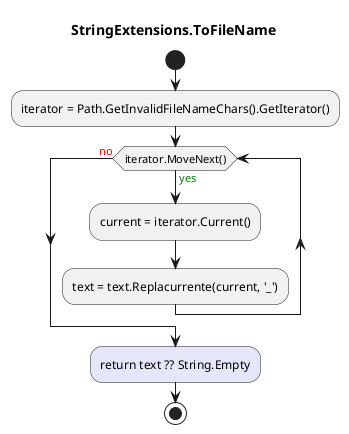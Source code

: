@startuml StringExtensions.ToFileName
title StringExtensions.ToFileName
start
:iterator = Path.GetInvalidFileNameChars().GetIterator();
while (iterator.MoveNext()) is (<color:green>yes)
:current = iterator.Current();
      :text = text.Replacurrente(current, '_');
endwhile (<color:red>no)
#Lavender:return text ?? String.Empty;
stop
@enduml
